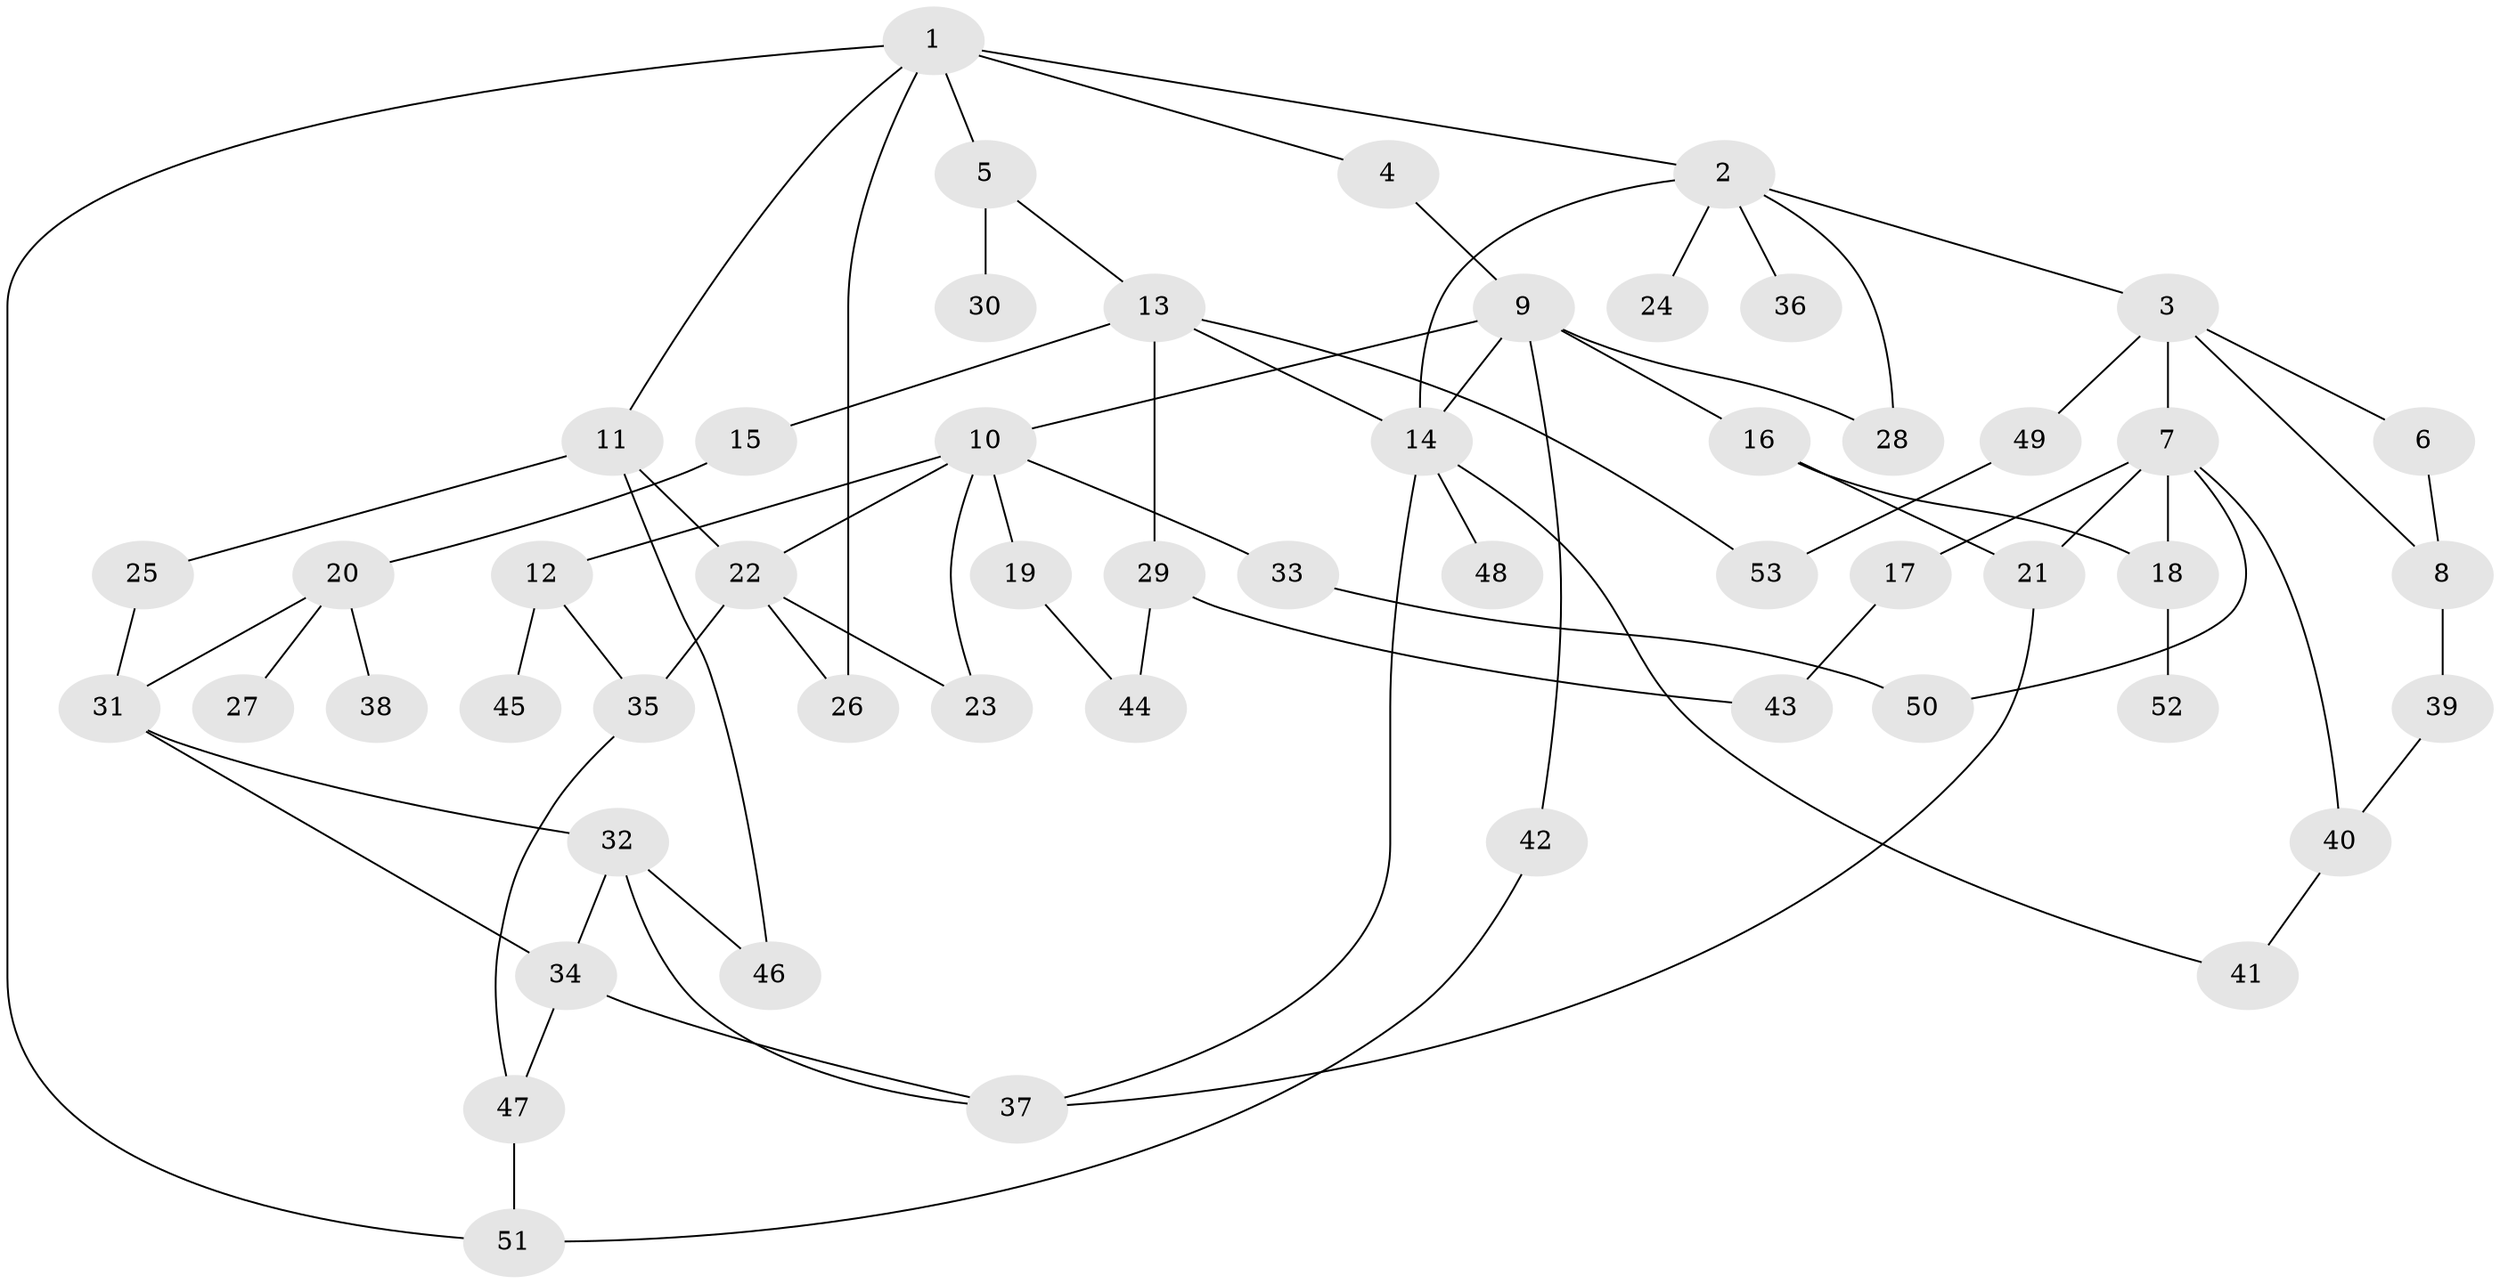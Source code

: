 // coarse degree distribution, {9: 0.038461538461538464, 4: 0.15384615384615385, 6: 0.038461538461538464, 2: 0.34615384615384615, 7: 0.038461538461538464, 5: 0.11538461538461539, 3: 0.15384615384615385, 1: 0.11538461538461539}
// Generated by graph-tools (version 1.1) at 2025/16/03/04/25 18:16:57]
// undirected, 53 vertices, 77 edges
graph export_dot {
graph [start="1"]
  node [color=gray90,style=filled];
  1;
  2;
  3;
  4;
  5;
  6;
  7;
  8;
  9;
  10;
  11;
  12;
  13;
  14;
  15;
  16;
  17;
  18;
  19;
  20;
  21;
  22;
  23;
  24;
  25;
  26;
  27;
  28;
  29;
  30;
  31;
  32;
  33;
  34;
  35;
  36;
  37;
  38;
  39;
  40;
  41;
  42;
  43;
  44;
  45;
  46;
  47;
  48;
  49;
  50;
  51;
  52;
  53;
  1 -- 2;
  1 -- 4;
  1 -- 5;
  1 -- 11;
  1 -- 26;
  1 -- 51;
  2 -- 3;
  2 -- 24;
  2 -- 36;
  2 -- 14;
  2 -- 28;
  3 -- 6;
  3 -- 7;
  3 -- 8;
  3 -- 49;
  4 -- 9;
  5 -- 13;
  5 -- 30;
  6 -- 8;
  7 -- 17;
  7 -- 50;
  7 -- 21;
  7 -- 18;
  7 -- 40;
  8 -- 39;
  9 -- 10;
  9 -- 14;
  9 -- 16;
  9 -- 28;
  9 -- 42;
  10 -- 12;
  10 -- 19;
  10 -- 22;
  10 -- 23;
  10 -- 33;
  11 -- 25;
  11 -- 22;
  11 -- 46;
  12 -- 45;
  12 -- 35;
  13 -- 15;
  13 -- 29;
  13 -- 53;
  13 -- 14;
  14 -- 41;
  14 -- 48;
  14 -- 37;
  15 -- 20;
  16 -- 18;
  16 -- 21;
  17 -- 43;
  18 -- 52;
  19 -- 44;
  20 -- 27;
  20 -- 31;
  20 -- 38;
  21 -- 37;
  22 -- 35;
  22 -- 23;
  22 -- 26;
  25 -- 31;
  29 -- 43;
  29 -- 44;
  31 -- 32;
  31 -- 34;
  32 -- 46;
  32 -- 37;
  32 -- 34;
  33 -- 50;
  34 -- 37;
  34 -- 47;
  35 -- 47;
  39 -- 40;
  40 -- 41;
  42 -- 51;
  47 -- 51;
  49 -- 53;
}
